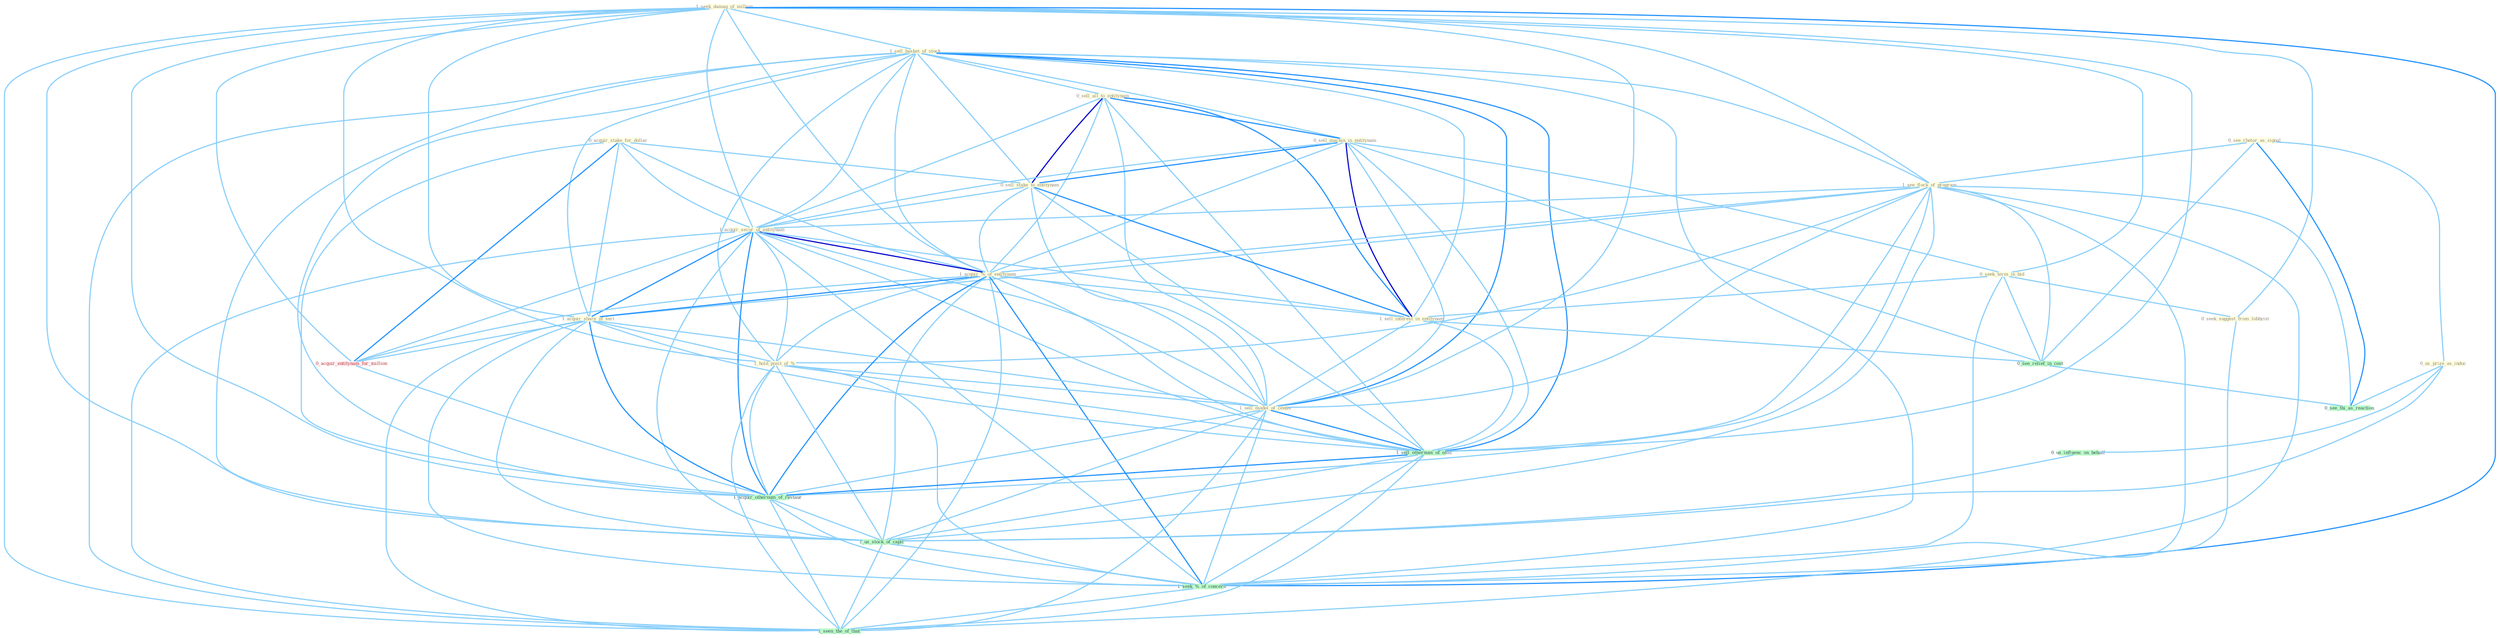 Graph G{ 
    node
    [shape=polygon,style=filled,width=.5,height=.06,color="#BDFCC9",fixedsize=true,fontsize=4,
    fontcolor="#2f4f4f"];
    {node
    [color="#ffffe0", fontcolor="#8b7d6b"] "1_seek_damag_of_million " "1_sell_basket_of_stock " "0_acquir_stake_for_dollar " "0_sell_all_to_entitynam " "0_sell_machin_in_entitynam " "0_see_rhetor_as_signal " "0_sell_stake_to_entitynam " "1_see_flock_of_program " "1_acquir_secur_of_entitynam " "0_seek_term_in_bid " "1_acquir_%_of_entitynam " "0_seek_suggest_from_lobbyist " "1_acquir_share_of_seri " "0_us_prize_as_induc " "1_hold_posit_of_% " "1_sell_interest_in_entitynam " "1_sell_model_of_center "}
{node [color="#fff0f5", fontcolor="#b22222"] "0_acquir_entitynam_for_million "}
edge [color="#B0E2FF"];

	"1_seek_damag_of_million " -- "1_sell_basket_of_stock " [w="1", color="#87cefa" ];
	"1_seek_damag_of_million " -- "1_see_flock_of_program " [w="1", color="#87cefa" ];
	"1_seek_damag_of_million " -- "1_acquir_secur_of_entitynam " [w="1", color="#87cefa" ];
	"1_seek_damag_of_million " -- "0_seek_term_in_bid " [w="1", color="#87cefa" ];
	"1_seek_damag_of_million " -- "1_acquir_%_of_entitynam " [w="1", color="#87cefa" ];
	"1_seek_damag_of_million " -- "0_seek_suggest_from_lobbyist " [w="1", color="#87cefa" ];
	"1_seek_damag_of_million " -- "1_acquir_share_of_seri " [w="1", color="#87cefa" ];
	"1_seek_damag_of_million " -- "1_hold_posit_of_% " [w="1", color="#87cefa" ];
	"1_seek_damag_of_million " -- "1_sell_model_of_center " [w="1", color="#87cefa" ];
	"1_seek_damag_of_million " -- "0_acquir_entitynam_for_million " [w="1", color="#87cefa" ];
	"1_seek_damag_of_million " -- "1_sell_othernum_of_offic " [w="1", color="#87cefa" ];
	"1_seek_damag_of_million " -- "1_acquir_othernum_of_restaur " [w="1", color="#87cefa" ];
	"1_seek_damag_of_million " -- "1_us_stock_of_capit " [w="1", color="#87cefa" ];
	"1_seek_damag_of_million " -- "1_seek_%_of_concern " [w="2", color="#1e90ff" , len=0.8];
	"1_seek_damag_of_million " -- "1_seen_the_of_that " [w="1", color="#87cefa" ];
	"1_sell_basket_of_stock " -- "0_sell_all_to_entitynam " [w="1", color="#87cefa" ];
	"1_sell_basket_of_stock " -- "0_sell_machin_in_entitynam " [w="1", color="#87cefa" ];
	"1_sell_basket_of_stock " -- "0_sell_stake_to_entitynam " [w="1", color="#87cefa" ];
	"1_sell_basket_of_stock " -- "1_see_flock_of_program " [w="1", color="#87cefa" ];
	"1_sell_basket_of_stock " -- "1_acquir_secur_of_entitynam " [w="1", color="#87cefa" ];
	"1_sell_basket_of_stock " -- "1_acquir_%_of_entitynam " [w="1", color="#87cefa" ];
	"1_sell_basket_of_stock " -- "1_acquir_share_of_seri " [w="1", color="#87cefa" ];
	"1_sell_basket_of_stock " -- "1_hold_posit_of_% " [w="1", color="#87cefa" ];
	"1_sell_basket_of_stock " -- "1_sell_interest_in_entitynam " [w="1", color="#87cefa" ];
	"1_sell_basket_of_stock " -- "1_sell_model_of_center " [w="2", color="#1e90ff" , len=0.8];
	"1_sell_basket_of_stock " -- "1_sell_othernum_of_offic " [w="2", color="#1e90ff" , len=0.8];
	"1_sell_basket_of_stock " -- "1_acquir_othernum_of_restaur " [w="1", color="#87cefa" ];
	"1_sell_basket_of_stock " -- "1_us_stock_of_capit " [w="1", color="#87cefa" ];
	"1_sell_basket_of_stock " -- "1_seek_%_of_concern " [w="1", color="#87cefa" ];
	"1_sell_basket_of_stock " -- "1_seen_the_of_that " [w="1", color="#87cefa" ];
	"0_acquir_stake_for_dollar " -- "0_sell_stake_to_entitynam " [w="1", color="#87cefa" ];
	"0_acquir_stake_for_dollar " -- "1_acquir_secur_of_entitynam " [w="1", color="#87cefa" ];
	"0_acquir_stake_for_dollar " -- "1_acquir_%_of_entitynam " [w="1", color="#87cefa" ];
	"0_acquir_stake_for_dollar " -- "1_acquir_share_of_seri " [w="1", color="#87cefa" ];
	"0_acquir_stake_for_dollar " -- "0_acquir_entitynam_for_million " [w="2", color="#1e90ff" , len=0.8];
	"0_acquir_stake_for_dollar " -- "1_acquir_othernum_of_restaur " [w="1", color="#87cefa" ];
	"0_sell_all_to_entitynam " -- "0_sell_machin_in_entitynam " [w="2", color="#1e90ff" , len=0.8];
	"0_sell_all_to_entitynam " -- "0_sell_stake_to_entitynam " [w="3", color="#0000cd" , len=0.6];
	"0_sell_all_to_entitynam " -- "1_acquir_secur_of_entitynam " [w="1", color="#87cefa" ];
	"0_sell_all_to_entitynam " -- "1_acquir_%_of_entitynam " [w="1", color="#87cefa" ];
	"0_sell_all_to_entitynam " -- "1_sell_interest_in_entitynam " [w="2", color="#1e90ff" , len=0.8];
	"0_sell_all_to_entitynam " -- "1_sell_model_of_center " [w="1", color="#87cefa" ];
	"0_sell_all_to_entitynam " -- "1_sell_othernum_of_offic " [w="1", color="#87cefa" ];
	"0_sell_machin_in_entitynam " -- "0_sell_stake_to_entitynam " [w="2", color="#1e90ff" , len=0.8];
	"0_sell_machin_in_entitynam " -- "1_acquir_secur_of_entitynam " [w="1", color="#87cefa" ];
	"0_sell_machin_in_entitynam " -- "0_seek_term_in_bid " [w="1", color="#87cefa" ];
	"0_sell_machin_in_entitynam " -- "1_acquir_%_of_entitynam " [w="1", color="#87cefa" ];
	"0_sell_machin_in_entitynam " -- "1_sell_interest_in_entitynam " [w="3", color="#0000cd" , len=0.6];
	"0_sell_machin_in_entitynam " -- "1_sell_model_of_center " [w="1", color="#87cefa" ];
	"0_sell_machin_in_entitynam " -- "1_sell_othernum_of_offic " [w="1", color="#87cefa" ];
	"0_sell_machin_in_entitynam " -- "0_see_relief_in_cost " [w="1", color="#87cefa" ];
	"0_see_rhetor_as_signal " -- "1_see_flock_of_program " [w="1", color="#87cefa" ];
	"0_see_rhetor_as_signal " -- "0_us_prize_as_induc " [w="1", color="#87cefa" ];
	"0_see_rhetor_as_signal " -- "0_see_relief_in_cost " [w="1", color="#87cefa" ];
	"0_see_rhetor_as_signal " -- "0_see_thi_as_reaction " [w="2", color="#1e90ff" , len=0.8];
	"0_sell_stake_to_entitynam " -- "1_acquir_secur_of_entitynam " [w="1", color="#87cefa" ];
	"0_sell_stake_to_entitynam " -- "1_acquir_%_of_entitynam " [w="1", color="#87cefa" ];
	"0_sell_stake_to_entitynam " -- "1_sell_interest_in_entitynam " [w="2", color="#1e90ff" , len=0.8];
	"0_sell_stake_to_entitynam " -- "1_sell_model_of_center " [w="1", color="#87cefa" ];
	"0_sell_stake_to_entitynam " -- "1_sell_othernum_of_offic " [w="1", color="#87cefa" ];
	"1_see_flock_of_program " -- "1_acquir_secur_of_entitynam " [w="1", color="#87cefa" ];
	"1_see_flock_of_program " -- "1_acquir_%_of_entitynam " [w="1", color="#87cefa" ];
	"1_see_flock_of_program " -- "1_acquir_share_of_seri " [w="1", color="#87cefa" ];
	"1_see_flock_of_program " -- "1_hold_posit_of_% " [w="1", color="#87cefa" ];
	"1_see_flock_of_program " -- "1_sell_model_of_center " [w="1", color="#87cefa" ];
	"1_see_flock_of_program " -- "1_sell_othernum_of_offic " [w="1", color="#87cefa" ];
	"1_see_flock_of_program " -- "0_see_relief_in_cost " [w="1", color="#87cefa" ];
	"1_see_flock_of_program " -- "0_see_thi_as_reaction " [w="1", color="#87cefa" ];
	"1_see_flock_of_program " -- "1_acquir_othernum_of_restaur " [w="1", color="#87cefa" ];
	"1_see_flock_of_program " -- "1_us_stock_of_capit " [w="1", color="#87cefa" ];
	"1_see_flock_of_program " -- "1_seek_%_of_concern " [w="1", color="#87cefa" ];
	"1_see_flock_of_program " -- "1_seen_the_of_that " [w="1", color="#87cefa" ];
	"1_acquir_secur_of_entitynam " -- "1_acquir_%_of_entitynam " [w="3", color="#0000cd" , len=0.6];
	"1_acquir_secur_of_entitynam " -- "1_acquir_share_of_seri " [w="2", color="#1e90ff" , len=0.8];
	"1_acquir_secur_of_entitynam " -- "1_hold_posit_of_% " [w="1", color="#87cefa" ];
	"1_acquir_secur_of_entitynam " -- "1_sell_interest_in_entitynam " [w="1", color="#87cefa" ];
	"1_acquir_secur_of_entitynam " -- "1_sell_model_of_center " [w="1", color="#87cefa" ];
	"1_acquir_secur_of_entitynam " -- "0_acquir_entitynam_for_million " [w="1", color="#87cefa" ];
	"1_acquir_secur_of_entitynam " -- "1_sell_othernum_of_offic " [w="1", color="#87cefa" ];
	"1_acquir_secur_of_entitynam " -- "1_acquir_othernum_of_restaur " [w="2", color="#1e90ff" , len=0.8];
	"1_acquir_secur_of_entitynam " -- "1_us_stock_of_capit " [w="1", color="#87cefa" ];
	"1_acquir_secur_of_entitynam " -- "1_seek_%_of_concern " [w="1", color="#87cefa" ];
	"1_acquir_secur_of_entitynam " -- "1_seen_the_of_that " [w="1", color="#87cefa" ];
	"0_seek_term_in_bid " -- "0_seek_suggest_from_lobbyist " [w="1", color="#87cefa" ];
	"0_seek_term_in_bid " -- "1_sell_interest_in_entitynam " [w="1", color="#87cefa" ];
	"0_seek_term_in_bid " -- "0_see_relief_in_cost " [w="1", color="#87cefa" ];
	"0_seek_term_in_bid " -- "1_seek_%_of_concern " [w="1", color="#87cefa" ];
	"1_acquir_%_of_entitynam " -- "1_acquir_share_of_seri " [w="2", color="#1e90ff" , len=0.8];
	"1_acquir_%_of_entitynam " -- "1_hold_posit_of_% " [w="1", color="#87cefa" ];
	"1_acquir_%_of_entitynam " -- "1_sell_interest_in_entitynam " [w="1", color="#87cefa" ];
	"1_acquir_%_of_entitynam " -- "1_sell_model_of_center " [w="1", color="#87cefa" ];
	"1_acquir_%_of_entitynam " -- "0_acquir_entitynam_for_million " [w="1", color="#87cefa" ];
	"1_acquir_%_of_entitynam " -- "1_sell_othernum_of_offic " [w="1", color="#87cefa" ];
	"1_acquir_%_of_entitynam " -- "1_acquir_othernum_of_restaur " [w="2", color="#1e90ff" , len=0.8];
	"1_acquir_%_of_entitynam " -- "1_us_stock_of_capit " [w="1", color="#87cefa" ];
	"1_acquir_%_of_entitynam " -- "1_seek_%_of_concern " [w="2", color="#1e90ff" , len=0.8];
	"1_acquir_%_of_entitynam " -- "1_seen_the_of_that " [w="1", color="#87cefa" ];
	"0_seek_suggest_from_lobbyist " -- "1_seek_%_of_concern " [w="1", color="#87cefa" ];
	"1_acquir_share_of_seri " -- "1_hold_posit_of_% " [w="1", color="#87cefa" ];
	"1_acquir_share_of_seri " -- "1_sell_model_of_center " [w="1", color="#87cefa" ];
	"1_acquir_share_of_seri " -- "0_acquir_entitynam_for_million " [w="1", color="#87cefa" ];
	"1_acquir_share_of_seri " -- "1_sell_othernum_of_offic " [w="1", color="#87cefa" ];
	"1_acquir_share_of_seri " -- "1_acquir_othernum_of_restaur " [w="2", color="#1e90ff" , len=0.8];
	"1_acquir_share_of_seri " -- "1_us_stock_of_capit " [w="1", color="#87cefa" ];
	"1_acquir_share_of_seri " -- "1_seek_%_of_concern " [w="1", color="#87cefa" ];
	"1_acquir_share_of_seri " -- "1_seen_the_of_that " [w="1", color="#87cefa" ];
	"0_us_prize_as_induc " -- "0_us_influenc_on_behalf " [w="1", color="#87cefa" ];
	"0_us_prize_as_induc " -- "0_see_thi_as_reaction " [w="1", color="#87cefa" ];
	"0_us_prize_as_induc " -- "1_us_stock_of_capit " [w="1", color="#87cefa" ];
	"1_hold_posit_of_% " -- "1_sell_model_of_center " [w="1", color="#87cefa" ];
	"1_hold_posit_of_% " -- "1_sell_othernum_of_offic " [w="1", color="#87cefa" ];
	"1_hold_posit_of_% " -- "1_acquir_othernum_of_restaur " [w="1", color="#87cefa" ];
	"1_hold_posit_of_% " -- "1_us_stock_of_capit " [w="1", color="#87cefa" ];
	"1_hold_posit_of_% " -- "1_seek_%_of_concern " [w="1", color="#87cefa" ];
	"1_hold_posit_of_% " -- "1_seen_the_of_that " [w="1", color="#87cefa" ];
	"1_sell_interest_in_entitynam " -- "1_sell_model_of_center " [w="1", color="#87cefa" ];
	"1_sell_interest_in_entitynam " -- "1_sell_othernum_of_offic " [w="1", color="#87cefa" ];
	"1_sell_interest_in_entitynam " -- "0_see_relief_in_cost " [w="1", color="#87cefa" ];
	"1_sell_model_of_center " -- "1_sell_othernum_of_offic " [w="2", color="#1e90ff" , len=0.8];
	"1_sell_model_of_center " -- "1_acquir_othernum_of_restaur " [w="1", color="#87cefa" ];
	"1_sell_model_of_center " -- "1_us_stock_of_capit " [w="1", color="#87cefa" ];
	"1_sell_model_of_center " -- "1_seek_%_of_concern " [w="1", color="#87cefa" ];
	"1_sell_model_of_center " -- "1_seen_the_of_that " [w="1", color="#87cefa" ];
	"0_acquir_entitynam_for_million " -- "1_acquir_othernum_of_restaur " [w="1", color="#87cefa" ];
	"1_sell_othernum_of_offic " -- "1_acquir_othernum_of_restaur " [w="2", color="#1e90ff" , len=0.8];
	"1_sell_othernum_of_offic " -- "1_us_stock_of_capit " [w="1", color="#87cefa" ];
	"1_sell_othernum_of_offic " -- "1_seek_%_of_concern " [w="1", color="#87cefa" ];
	"1_sell_othernum_of_offic " -- "1_seen_the_of_that " [w="1", color="#87cefa" ];
	"0_us_influenc_on_behalf " -- "1_us_stock_of_capit " [w="1", color="#87cefa" ];
	"0_see_relief_in_cost " -- "0_see_thi_as_reaction " [w="1", color="#87cefa" ];
	"1_acquir_othernum_of_restaur " -- "1_us_stock_of_capit " [w="1", color="#87cefa" ];
	"1_acquir_othernum_of_restaur " -- "1_seek_%_of_concern " [w="1", color="#87cefa" ];
	"1_acquir_othernum_of_restaur " -- "1_seen_the_of_that " [w="1", color="#87cefa" ];
	"1_us_stock_of_capit " -- "1_seek_%_of_concern " [w="1", color="#87cefa" ];
	"1_us_stock_of_capit " -- "1_seen_the_of_that " [w="1", color="#87cefa" ];
	"1_seek_%_of_concern " -- "1_seen_the_of_that " [w="1", color="#87cefa" ];
}